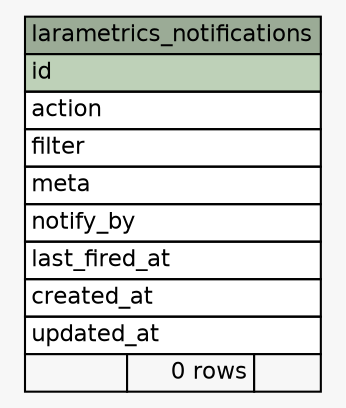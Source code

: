 // dot 2.40.1 on Linux 5.0.0-23-generic
// SchemaSpy rev 590
digraph "larametrics_notifications" {
  graph [
    rankdir="RL"
    bgcolor="#f7f7f7"
    nodesep="0.18"
    ranksep="0.46"
    fontname="Helvetica"
    fontsize="11"
  ];
  node [
    fontname="Helvetica"
    fontsize="11"
    shape="plaintext"
  ];
  edge [
    arrowsize="0.8"
  ];
  "larametrics_notifications" [
    label=<
    <TABLE BORDER="0" CELLBORDER="1" CELLSPACING="0" BGCOLOR="#ffffff">
      <TR><TD COLSPAN="3" BGCOLOR="#9bab96" ALIGN="CENTER">larametrics_notifications</TD></TR>
      <TR><TD PORT="id" COLSPAN="3" BGCOLOR="#bed1b8" ALIGN="LEFT">id</TD></TR>
      <TR><TD PORT="action" COLSPAN="3" ALIGN="LEFT">action</TD></TR>
      <TR><TD PORT="filter" COLSPAN="3" ALIGN="LEFT">filter</TD></TR>
      <TR><TD PORT="meta" COLSPAN="3" ALIGN="LEFT">meta</TD></TR>
      <TR><TD PORT="notify_by" COLSPAN="3" ALIGN="LEFT">notify_by</TD></TR>
      <TR><TD PORT="last_fired_at" COLSPAN="3" ALIGN="LEFT">last_fired_at</TD></TR>
      <TR><TD PORT="created_at" COLSPAN="3" ALIGN="LEFT">created_at</TD></TR>
      <TR><TD PORT="updated_at" COLSPAN="3" ALIGN="LEFT">updated_at</TD></TR>
      <TR><TD ALIGN="LEFT" BGCOLOR="#f7f7f7">  </TD><TD ALIGN="RIGHT" BGCOLOR="#f7f7f7">0 rows</TD><TD ALIGN="RIGHT" BGCOLOR="#f7f7f7">  </TD></TR>
    </TABLE>>
    URL="tables/larametrics_notifications.html"
    tooltip="larametrics_notifications"
  ];
}
